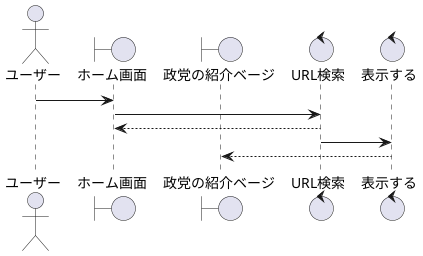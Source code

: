 @startuml

actor       ユーザー      as a1
boundary    ホーム画面    as b1
boundary    政党の紹介ベージ as b2
control     URL検索   as c1
control     表示する    as c2





a1 -> b1 : 
b1 -> c1 : 
c1-->b1:
c1 -> c2 : 


 
c2--> b2 :

@enduml
